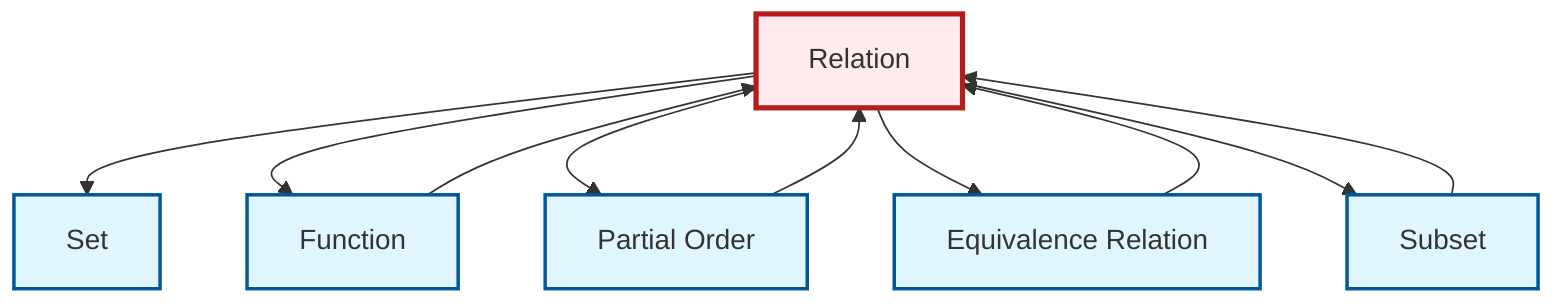 graph TD
    classDef definition fill:#e1f5fe,stroke:#01579b,stroke-width:2px
    classDef theorem fill:#f3e5f5,stroke:#4a148c,stroke-width:2px
    classDef axiom fill:#fff3e0,stroke:#e65100,stroke-width:2px
    classDef example fill:#e8f5e9,stroke:#1b5e20,stroke-width:2px
    classDef current fill:#ffebee,stroke:#b71c1c,stroke-width:3px
    def-set["Set"]:::definition
    def-relation["Relation"]:::definition
    def-function["Function"]:::definition
    def-partial-order["Partial Order"]:::definition
    def-subset["Subset"]:::definition
    def-equivalence-relation["Equivalence Relation"]:::definition
    def-function --> def-relation
    def-subset --> def-relation
    def-relation --> def-set
    def-equivalence-relation --> def-relation
    def-partial-order --> def-relation
    def-relation --> def-function
    def-relation --> def-partial-order
    def-relation --> def-equivalence-relation
    def-relation --> def-subset
    class def-relation current